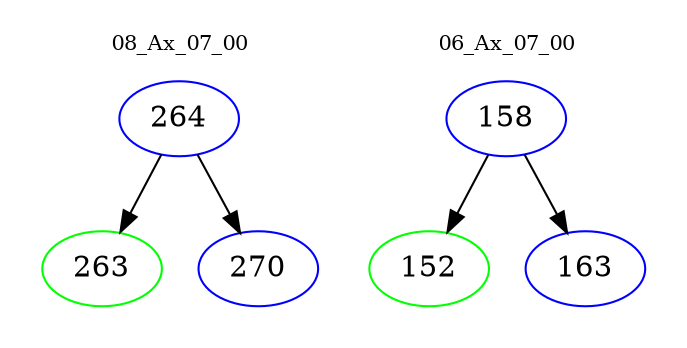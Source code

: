 digraph{
subgraph cluster_0 {
color = white
label = "08_Ax_07_00";
fontsize=10;
T0_264 [label="264", color="blue"]
T0_264 -> T0_263 [color="black"]
T0_263 [label="263", color="green"]
T0_264 -> T0_270 [color="black"]
T0_270 [label="270", color="blue"]
}
subgraph cluster_1 {
color = white
label = "06_Ax_07_00";
fontsize=10;
T1_158 [label="158", color="blue"]
T1_158 -> T1_152 [color="black"]
T1_152 [label="152", color="green"]
T1_158 -> T1_163 [color="black"]
T1_163 [label="163", color="blue"]
}
}
